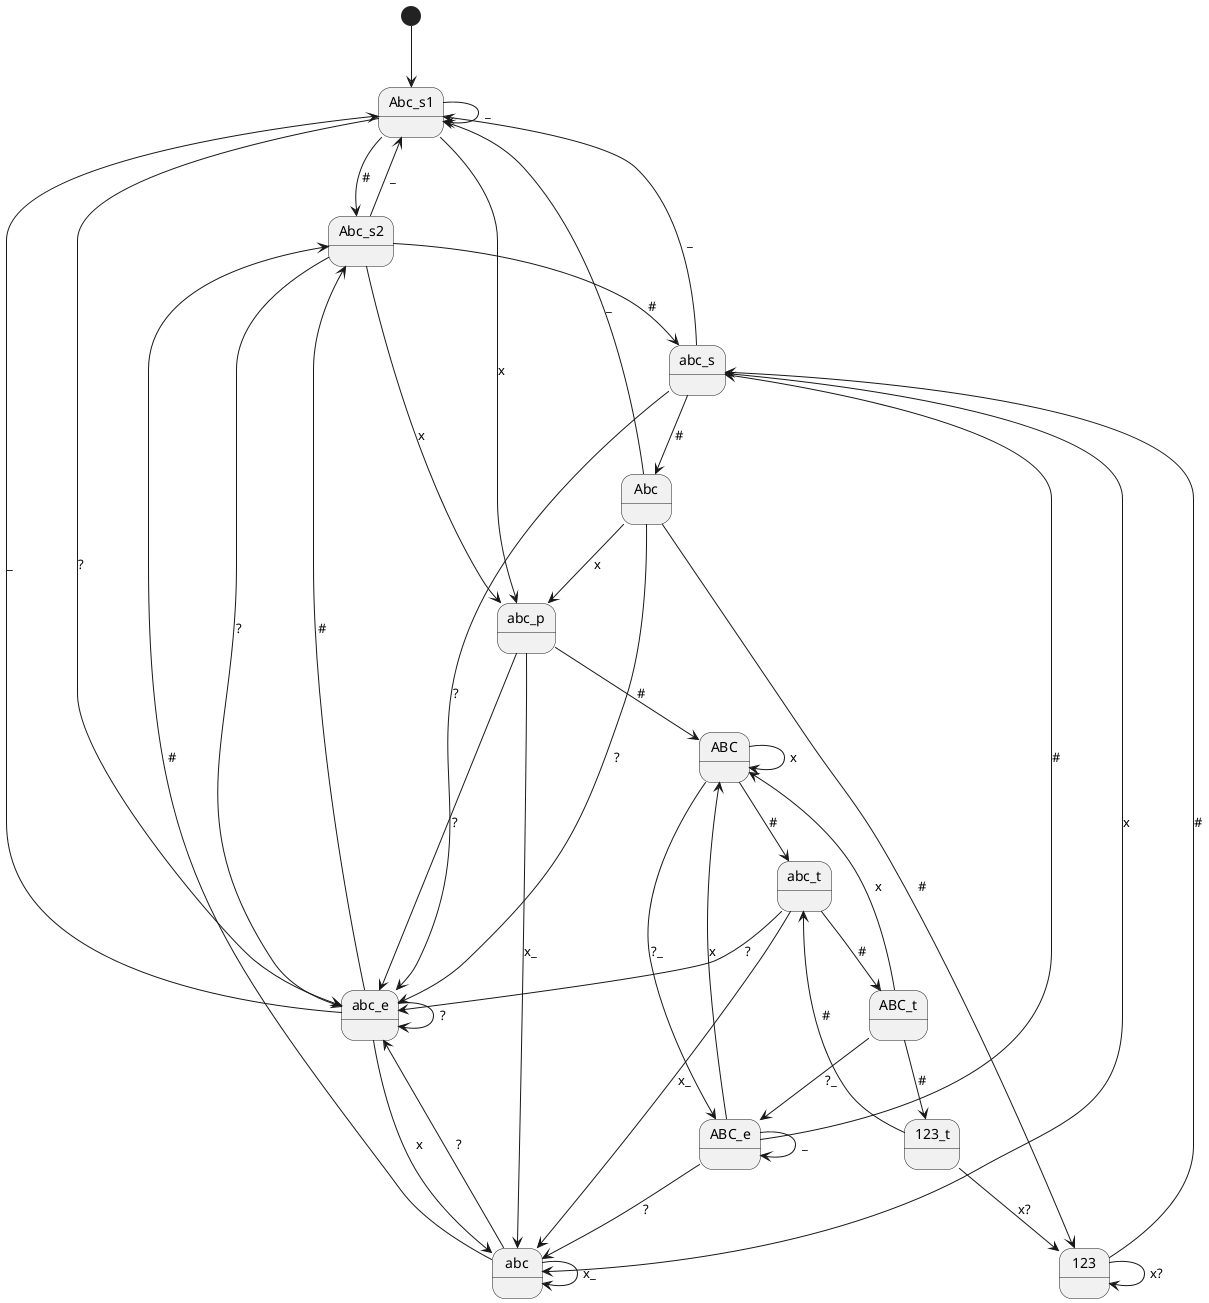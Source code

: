 @startuml
'https://plantuml.com/state-diagram
[*] --> Abc_s1

Abc_s1 --> Abc_s1: _
Abc_s1 --> Abc_s2: #
Abc_s1 --> abc_p: x
Abc_s1 --> abc_e: ?

Abc_s2 --> Abc_s1: _
Abc_s2 --> abc_s: #
Abc_s2 --> abc_p: x
Abc_s2 --> abc_e: ?

abc_s --> abc: x
abc_s --> Abc: #
abc_s --> Abc_s1: _
abc_s --> abc_e: ?

Abc --> abc_p: x
Abc --> 123: #
Abc --> Abc_s1: _
Abc --> abc_e: ?

'_ not possible
123 --> 123: x?
123 --> abc_s: #

abc_p --> ABC: #
abc_p --> abc: x_
abc_p --> abc_e: ?

ABC --> ABC: x
ABC --> ABC_e: ?_
ABC --> abc_t: #

abc_t --> abc: x_
abc_t --> ABC_t: #
abc_t --> abc_e: ?

ABC_t --> 123_t: #
ABC_t --> ABC: x
ABC_t --> ABC_e: ?_

'_ not possible
123_t --> 123: x?
123_t --> abc_t: #

abc --> abc: x_
abc --> Abc_s2: #
abc --> abc_e: ?

ABC_e --> ABC: x
ABC_e --> ABC_e: _
ABC_e --> abc_s: #
ABC_e --> abc: ?

abc_e --> Abc_s1: _
abc_e --> Abc_s2: #
abc_e --> abc_e: ?
abc_e --> abc: x
@enduml